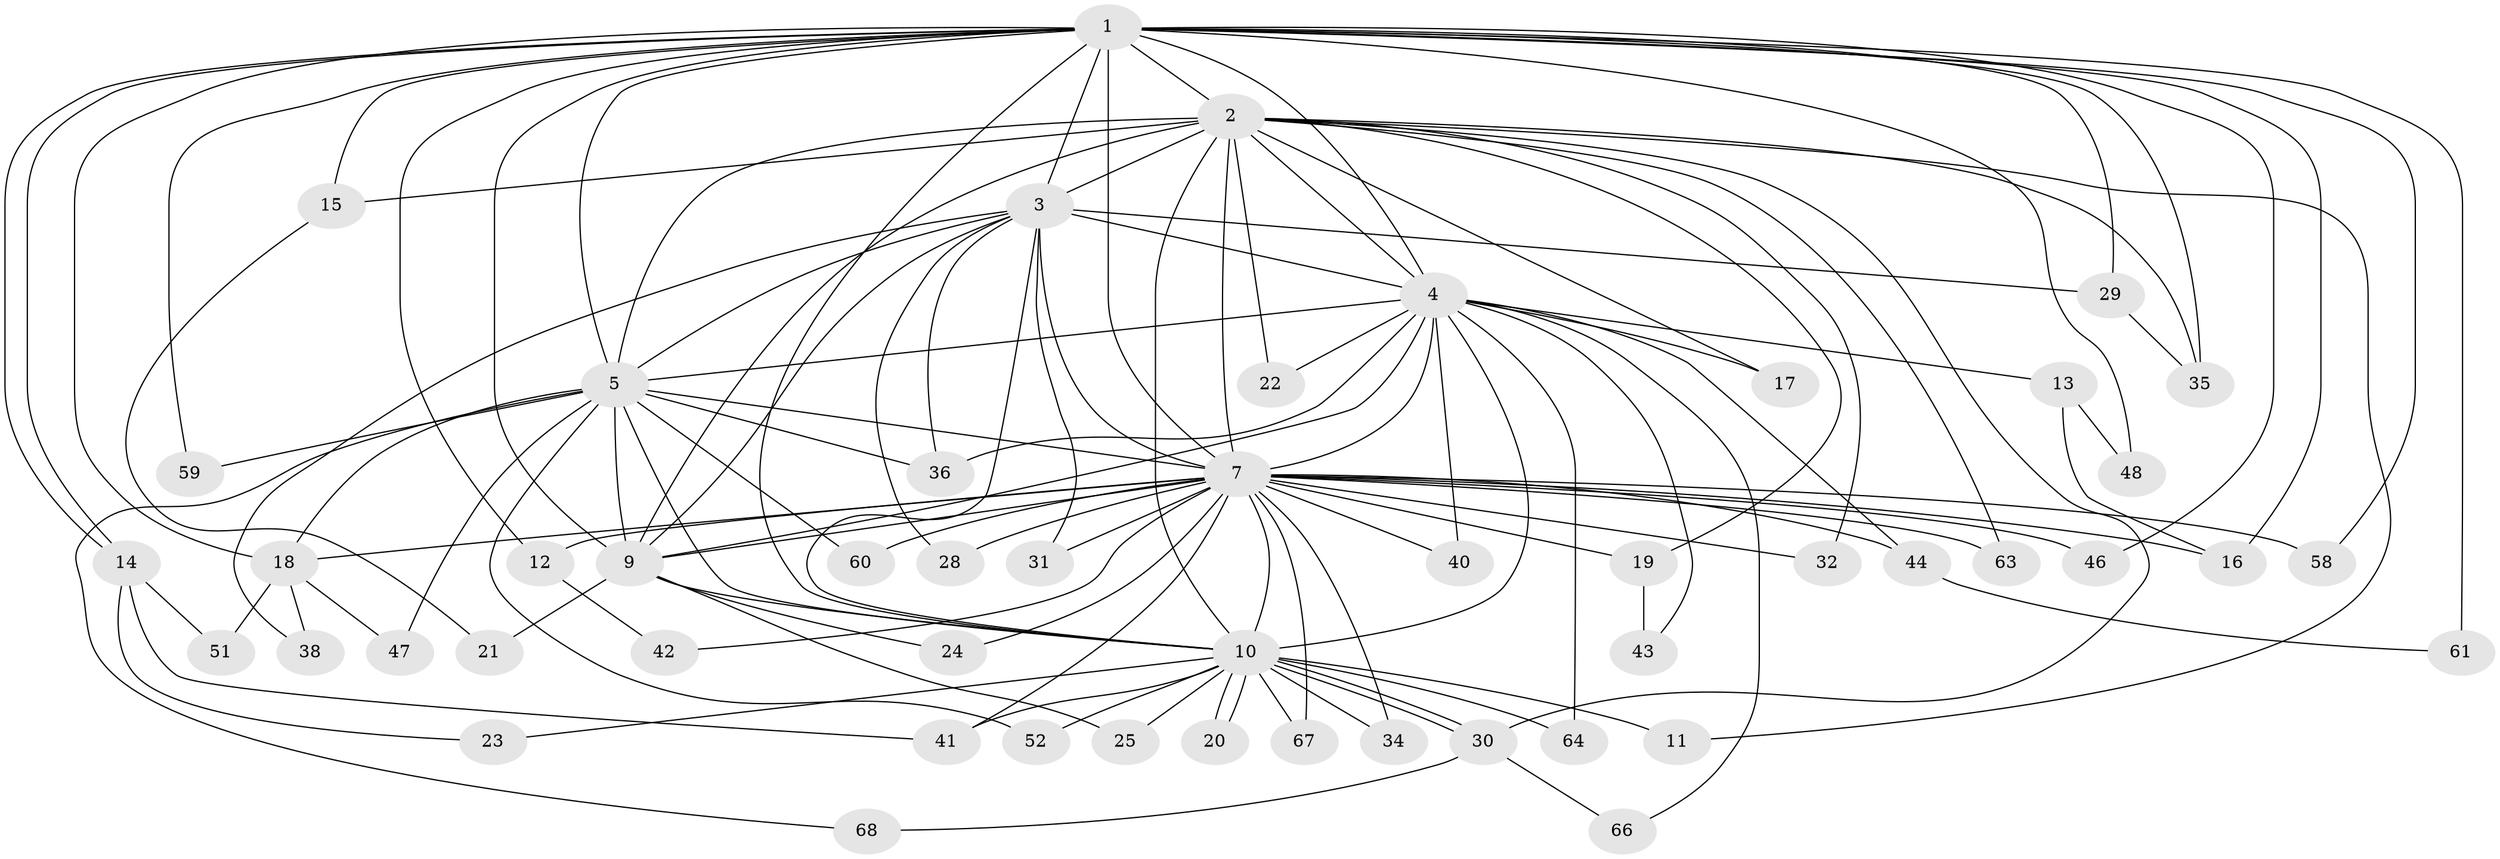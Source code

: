// original degree distribution, {24: 0.014705882352941176, 20: 0.014705882352941176, 17: 0.04411764705882353, 11: 0.014705882352941176, 14: 0.014705882352941176, 21: 0.014705882352941176, 13: 0.014705882352941176, 23: 0.014705882352941176, 2: 0.5882352941176471, 3: 0.14705882352941177, 4: 0.07352941176470588, 5: 0.04411764705882353}
// Generated by graph-tools (version 1.1) at 2025/11/02/27/25 16:11:05]
// undirected, 51 vertices, 119 edges
graph export_dot {
graph [start="1"]
  node [color=gray90,style=filled];
  1 [super="+27"];
  2 [super="+33"];
  3 [super="+53"];
  4 [super="+6"];
  5 [super="+49"];
  7 [super="+8"];
  9 [super="+26"];
  10 [super="+57"];
  11;
  12;
  13;
  14 [super="+62"];
  15;
  16 [super="+45"];
  17;
  18 [super="+39"];
  19;
  20;
  21;
  22;
  23;
  24;
  25;
  28 [super="+37"];
  29 [super="+50"];
  30 [super="+56"];
  31;
  32;
  34;
  35 [super="+54"];
  36 [super="+65"];
  38;
  40;
  41;
  42;
  43;
  44 [super="+55"];
  46;
  47;
  48;
  51;
  52;
  58;
  59;
  60;
  61;
  63;
  64;
  66;
  67;
  68;
  1 -- 2;
  1 -- 3;
  1 -- 4 [weight=2];
  1 -- 5;
  1 -- 7 [weight=2];
  1 -- 9;
  1 -- 10;
  1 -- 12;
  1 -- 14;
  1 -- 14;
  1 -- 15;
  1 -- 18 [weight=2];
  1 -- 35;
  1 -- 46;
  1 -- 58;
  1 -- 59;
  1 -- 61;
  1 -- 48;
  1 -- 29 [weight=2];
  1 -- 16;
  2 -- 3 [weight=2];
  2 -- 4 [weight=2];
  2 -- 5;
  2 -- 7 [weight=2];
  2 -- 9;
  2 -- 10 [weight=2];
  2 -- 11;
  2 -- 15;
  2 -- 17;
  2 -- 19;
  2 -- 22;
  2 -- 32;
  2 -- 35;
  2 -- 63;
  2 -- 30;
  3 -- 4 [weight=2];
  3 -- 5;
  3 -- 7 [weight=2];
  3 -- 9;
  3 -- 10;
  3 -- 29;
  3 -- 31;
  3 -- 38;
  3 -- 28;
  3 -- 36;
  4 -- 5 [weight=2];
  4 -- 7 [weight=4];
  4 -- 9 [weight=2];
  4 -- 10 [weight=2];
  4 -- 64;
  4 -- 66;
  4 -- 36;
  4 -- 40;
  4 -- 43;
  4 -- 44;
  4 -- 13;
  4 -- 17;
  4 -- 22;
  5 -- 7 [weight=2];
  5 -- 9;
  5 -- 10;
  5 -- 36;
  5 -- 47;
  5 -- 52;
  5 -- 68;
  5 -- 18;
  5 -- 59;
  5 -- 60;
  7 -- 9 [weight=2];
  7 -- 10 [weight=2];
  7 -- 12;
  7 -- 19;
  7 -- 24;
  7 -- 28 [weight=2];
  7 -- 31;
  7 -- 32;
  7 -- 34;
  7 -- 42;
  7 -- 44 [weight=2];
  7 -- 46;
  7 -- 67;
  7 -- 16;
  7 -- 18;
  7 -- 40;
  7 -- 41;
  7 -- 58;
  7 -- 60;
  7 -- 63;
  9 -- 10 [weight=2];
  9 -- 21;
  9 -- 24;
  9 -- 25;
  10 -- 11;
  10 -- 20;
  10 -- 20;
  10 -- 23;
  10 -- 25;
  10 -- 30;
  10 -- 30;
  10 -- 34;
  10 -- 41;
  10 -- 52;
  10 -- 64;
  10 -- 67;
  12 -- 42;
  13 -- 16;
  13 -- 48;
  14 -- 23;
  14 -- 51;
  14 -- 41;
  15 -- 21;
  18 -- 38;
  18 -- 51;
  18 -- 47;
  19 -- 43;
  29 -- 35;
  30 -- 66;
  30 -- 68;
  44 -- 61;
}
